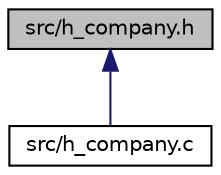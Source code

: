 digraph "src/h_company.h"
{
 // LATEX_PDF_SIZE
  edge [fontname="Helvetica",fontsize="10",labelfontname="Helvetica",labelfontsize="10"];
  node [fontname="Helvetica",fontsize="10",shape=record];
  Node1 [label="src/h_company.h",height=0.2,width=0.4,color="black", fillcolor="grey75", style="filled", fontcolor="black",tooltip="Companies and their assets."];
  Node1 -> Node2 [dir="back",color="midnightblue",fontsize="10",style="solid",fontname="Helvetica"];
  Node2 [label="src/h_company.c",height=0.2,width=0.4,color="black", fillcolor="white", style="filled",URL="$h__company_8c.html",tooltip="Company implementation and their interactions with the world."];
}
